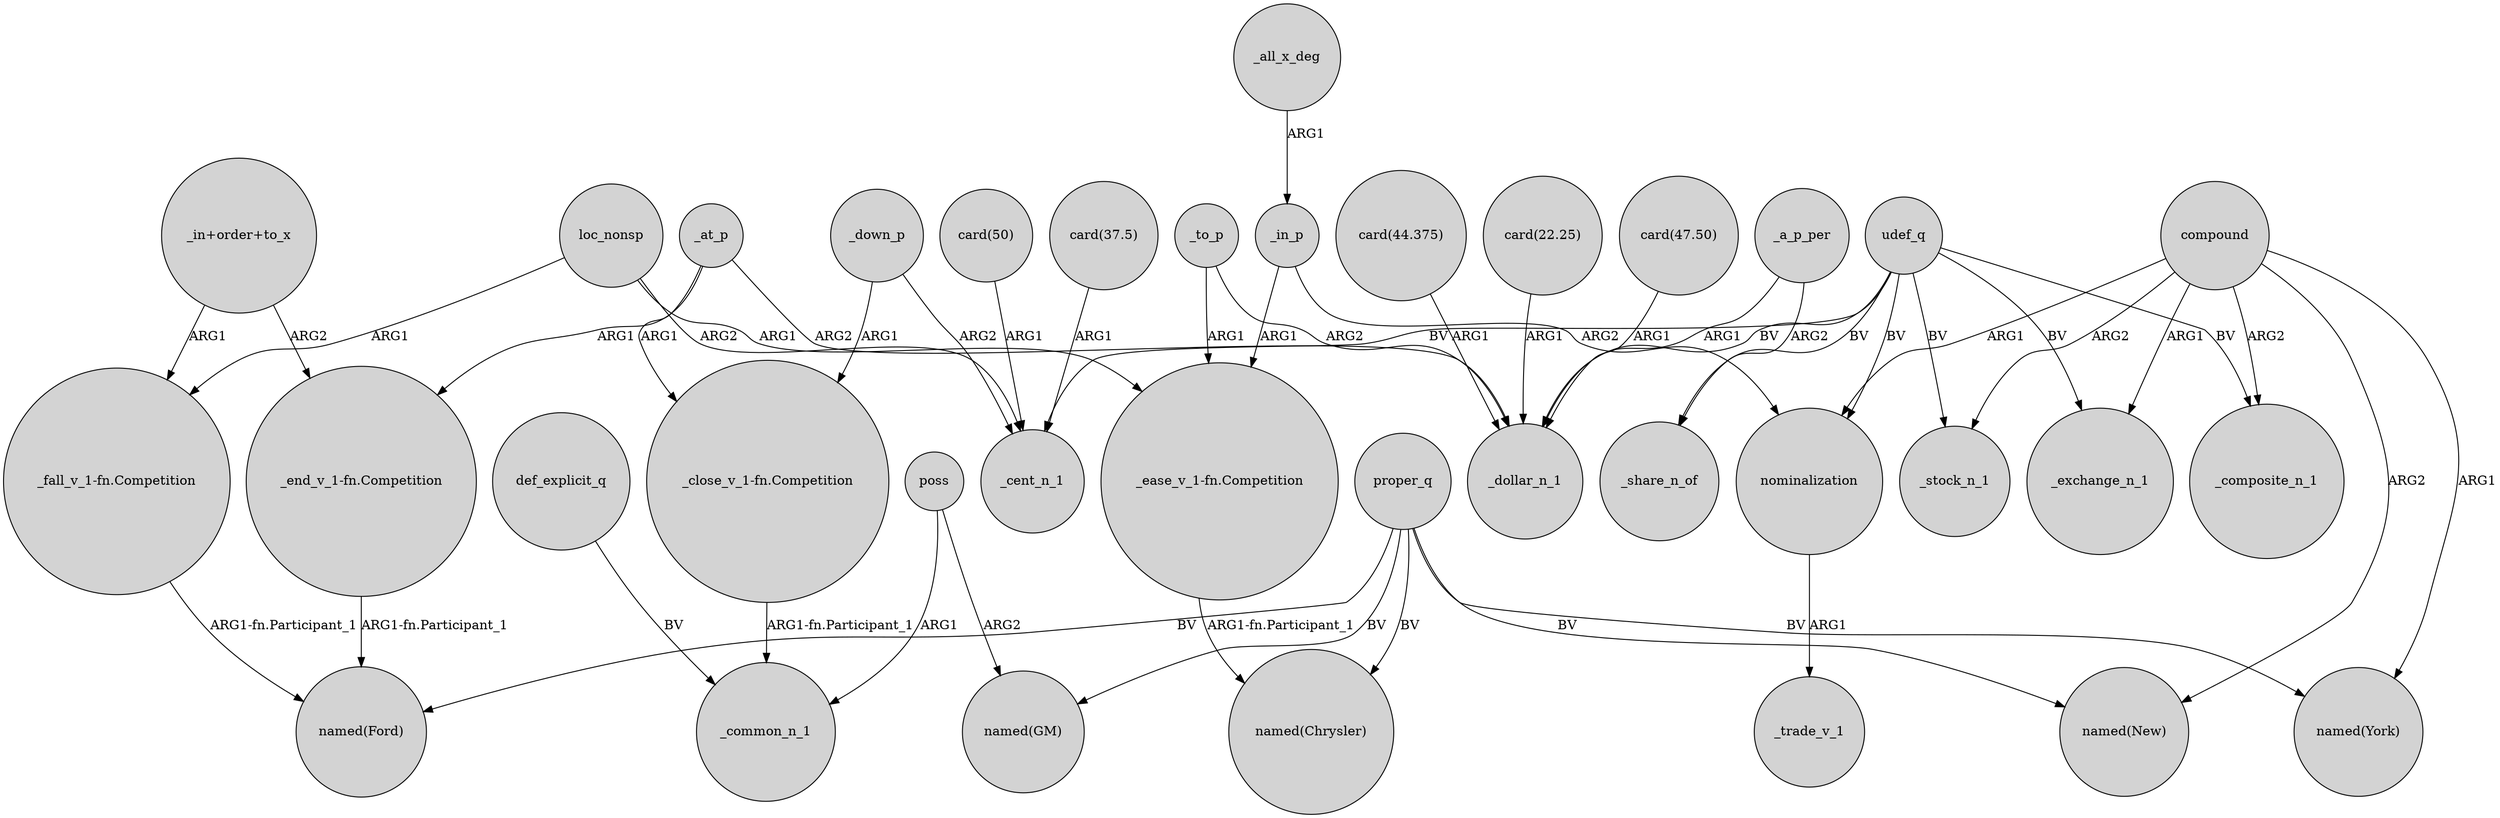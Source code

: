 digraph {
	node [shape=circle style=filled]
	"_in+order+to_x" -> "_fall_v_1-fn.Competition" [label=ARG1]
	"_end_v_1-fn.Competition" -> "named(Ford)" [label="ARG1-fn.Participant_1"]
	def_explicit_q -> _common_n_1 [label=BV]
	proper_q -> "named(Ford)" [label=BV]
	_at_p -> "_close_v_1-fn.Competition" [label=ARG1]
	"card(22.25)" -> _dollar_n_1 [label=ARG1]
	compound -> "named(New)" [label=ARG2]
	_all_x_deg -> _in_p [label=ARG1]
	_down_p -> _cent_n_1 [label=ARG2]
	proper_q -> "named(New)" [label=BV]
	loc_nonsp -> "_fall_v_1-fn.Competition" [label=ARG1]
	udef_q -> nominalization [label=BV]
	udef_q -> _exchange_n_1 [label=BV]
	"_in+order+to_x" -> "_end_v_1-fn.Competition" [label=ARG2]
	proper_q -> "named(GM)" [label=BV]
	_down_p -> "_close_v_1-fn.Competition" [label=ARG1]
	"_close_v_1-fn.Competition" -> _common_n_1 [label="ARG1-fn.Participant_1"]
	_to_p -> _dollar_n_1 [label=ARG2]
	udef_q -> _cent_n_1 [label=BV]
	compound -> _exchange_n_1 [label=ARG1]
	loc_nonsp -> _cent_n_1 [label=ARG2]
	proper_q -> "named(York)" [label=BV]
	_in_p -> "_ease_v_1-fn.Competition" [label=ARG1]
	"card(47.50)" -> _dollar_n_1 [label=ARG1]
	compound -> nominalization [label=ARG1]
	poss -> "named(GM)" [label=ARG2]
	udef_q -> _stock_n_1 [label=BV]
	_at_p -> _dollar_n_1 [label=ARG2]
	_a_p_per -> _share_n_of [label=ARG2]
	udef_q -> _share_n_of [label=BV]
	compound -> _stock_n_1 [label=ARG2]
	udef_q -> _dollar_n_1 [label=BV]
	"_fall_v_1-fn.Competition" -> "named(Ford)" [label="ARG1-fn.Participant_1"]
	"card(44.375)" -> _dollar_n_1 [label=ARG1]
	"card(50)" -> _cent_n_1 [label=ARG1]
	_a_p_per -> _dollar_n_1 [label=ARG1]
	udef_q -> _composite_n_1 [label=BV]
	_to_p -> "_ease_v_1-fn.Competition" [label=ARG1]
	compound -> "named(York)" [label=ARG1]
	poss -> _common_n_1 [label=ARG1]
	loc_nonsp -> "_ease_v_1-fn.Competition" [label=ARG1]
	_in_p -> nominalization [label=ARG2]
	compound -> _composite_n_1 [label=ARG2]
	"card(37.5)" -> _cent_n_1 [label=ARG1]
	proper_q -> "named(Chrysler)" [label=BV]
	nominalization -> _trade_v_1 [label=ARG1]
	_at_p -> "_end_v_1-fn.Competition" [label=ARG1]
	"_ease_v_1-fn.Competition" -> "named(Chrysler)" [label="ARG1-fn.Participant_1"]
}
